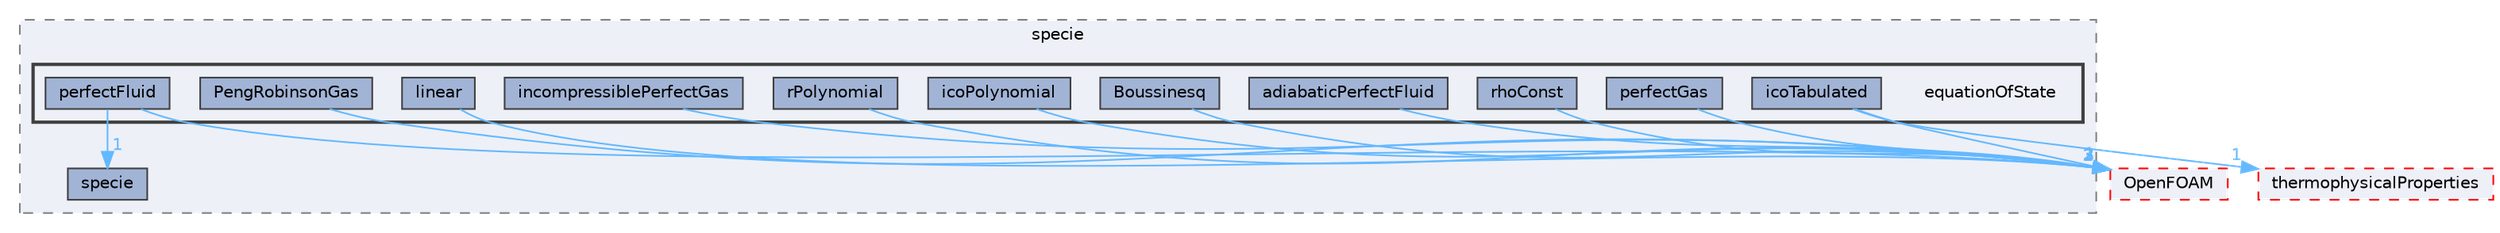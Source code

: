 digraph "src/thermophysicalModels/specie/equationOfState"
{
 // LATEX_PDF_SIZE
  bgcolor="transparent";
  edge [fontname=Helvetica,fontsize=10,labelfontname=Helvetica,labelfontsize=10];
  node [fontname=Helvetica,fontsize=10,shape=box,height=0.2,width=0.4];
  compound=true
  subgraph clusterdir_5c4bf53b114f4c9237cd4ef0431fc9bd {
    graph [ bgcolor="#edf0f7", pencolor="grey50", label="specie", fontname=Helvetica,fontsize=10 style="filled,dashed", URL="dir_5c4bf53b114f4c9237cd4ef0431fc9bd.html",tooltip=""]
  dir_0a4039949b5e30fbb8957147ecb4e7fe [label="specie", fillcolor="#a2b4d6", color="grey25", style="filled", URL="dir_0a4039949b5e30fbb8957147ecb4e7fe.html",tooltip=""];
  subgraph clusterdir_f6178c4a32c891ac3a18c9e9fb558e23 {
    graph [ bgcolor="#edf0f7", pencolor="grey25", label="", fontname=Helvetica,fontsize=10 style="filled,bold", URL="dir_f6178c4a32c891ac3a18c9e9fb558e23.html",tooltip=""]
    dir_f6178c4a32c891ac3a18c9e9fb558e23 [shape=plaintext, label="equationOfState"];
  dir_a809782d685963ac494674de514aca56 [label="adiabaticPerfectFluid", fillcolor="#a2b4d6", color="grey25", style="filled", URL="dir_a809782d685963ac494674de514aca56.html",tooltip=""];
  dir_dc3b9c50f270205104942fbac47c07ce [label="Boussinesq", fillcolor="#a2b4d6", color="grey25", style="filled", URL="dir_dc3b9c50f270205104942fbac47c07ce.html",tooltip=""];
  dir_b27c5aad1a704681b889d1ae71e52df1 [label="icoPolynomial", fillcolor="#a2b4d6", color="grey25", style="filled", URL="dir_b27c5aad1a704681b889d1ae71e52df1.html",tooltip=""];
  dir_7870fe226902cae2aeece542aa2d6cfa [label="icoTabulated", fillcolor="#a2b4d6", color="grey25", style="filled", URL="dir_7870fe226902cae2aeece542aa2d6cfa.html",tooltip=""];
  dir_cd8bdde646702e669c61c41743d3d30c [label="incompressiblePerfectGas", fillcolor="#a2b4d6", color="grey25", style="filled", URL="dir_cd8bdde646702e669c61c41743d3d30c.html",tooltip=""];
  dir_c89996b331caeeeb18fb44e40705e6f5 [label="linear", fillcolor="#a2b4d6", color="grey25", style="filled", URL="dir_c89996b331caeeeb18fb44e40705e6f5.html",tooltip=""];
  dir_bc7ee4baa09c798c10c9687babcace3d [label="PengRobinsonGas", fillcolor="#a2b4d6", color="grey25", style="filled", URL="dir_bc7ee4baa09c798c10c9687babcace3d.html",tooltip=""];
  dir_cd720ca578235ffcdec38560c32dfda2 [label="perfectFluid", fillcolor="#a2b4d6", color="grey25", style="filled", URL="dir_cd720ca578235ffcdec38560c32dfda2.html",tooltip=""];
  dir_418b9b67300e97a8474564e33e969a3d [label="perfectGas", fillcolor="#a2b4d6", color="grey25", style="filled", URL="dir_418b9b67300e97a8474564e33e969a3d.html",tooltip=""];
  dir_e208cb5f6c25d09468d77112d912a170 [label="rhoConst", fillcolor="#a2b4d6", color="grey25", style="filled", URL="dir_e208cb5f6c25d09468d77112d912a170.html",tooltip=""];
  dir_a37918e3ca6e763b57fbce25888c061b [label="rPolynomial", fillcolor="#a2b4d6", color="grey25", style="filled", URL="dir_a37918e3ca6e763b57fbce25888c061b.html",tooltip=""];
  }
  }
  dir_c5473ff19b20e6ec4dfe5c310b3778a8 [label="OpenFOAM", fillcolor="#edf0f7", color="red", style="filled,dashed", URL="dir_c5473ff19b20e6ec4dfe5c310b3778a8.html",tooltip=""];
  dir_e18d608ec106eacfb005ee36ef0e1b8f [label="thermophysicalProperties", fillcolor="#edf0f7", color="red", style="filled,dashed", URL="dir_e18d608ec106eacfb005ee36ef0e1b8f.html",tooltip=""];
  dir_a809782d685963ac494674de514aca56->dir_c5473ff19b20e6ec4dfe5c310b3778a8 [headlabel="2", labeldistance=1.5 headhref="dir_000030_002695.html" href="dir_000030_002695.html" color="steelblue1" fontcolor="steelblue1"];
  dir_dc3b9c50f270205104942fbac47c07ce->dir_c5473ff19b20e6ec4dfe5c310b3778a8 [headlabel="2", labeldistance=1.5 headhref="dir_000337_002695.html" href="dir_000337_002695.html" color="steelblue1" fontcolor="steelblue1"];
  dir_b27c5aad1a704681b889d1ae71e52df1->dir_c5473ff19b20e6ec4dfe5c310b3778a8 [headlabel="3", labeldistance=1.5 headhref="dir_001770_002695.html" href="dir_001770_002695.html" color="steelblue1" fontcolor="steelblue1"];
  dir_7870fe226902cae2aeece542aa2d6cfa->dir_c5473ff19b20e6ec4dfe5c310b3778a8 [headlabel="1", labeldistance=1.5 headhref="dir_001772_002695.html" href="dir_001772_002695.html" color="steelblue1" fontcolor="steelblue1"];
  dir_7870fe226902cae2aeece542aa2d6cfa->dir_e18d608ec106eacfb005ee36ef0e1b8f [headlabel="1", labeldistance=1.5 headhref="dir_001772_004023.html" href="dir_001772_004023.html" color="steelblue1" fontcolor="steelblue1"];
  dir_cd8bdde646702e669c61c41743d3d30c->dir_c5473ff19b20e6ec4dfe5c310b3778a8 [headlabel="2", labeldistance=1.5 headhref="dir_001827_002695.html" href="dir_001827_002695.html" color="steelblue1" fontcolor="steelblue1"];
  dir_c89996b331caeeeb18fb44e40705e6f5->dir_c5473ff19b20e6ec4dfe5c310b3778a8 [headlabel="2", labeldistance=1.5 headhref="dir_002187_002695.html" href="dir_002187_002695.html" color="steelblue1" fontcolor="steelblue1"];
  dir_bc7ee4baa09c798c10c9687babcace3d->dir_c5473ff19b20e6ec4dfe5c310b3778a8 [headlabel="3", labeldistance=1.5 headhref="dir_002866_002695.html" href="dir_002866_002695.html" color="steelblue1" fontcolor="steelblue1"];
  dir_cd720ca578235ffcdec38560c32dfda2->dir_0a4039949b5e30fbb8957147ecb4e7fe [headlabel="1", labeldistance=1.5 headhref="dir_002867_003684.html" href="dir_002867_003684.html" color="steelblue1" fontcolor="steelblue1"];
  dir_cd720ca578235ffcdec38560c32dfda2->dir_c5473ff19b20e6ec4dfe5c310b3778a8 [headlabel="2", labeldistance=1.5 headhref="dir_002867_002695.html" href="dir_002867_002695.html" color="steelblue1" fontcolor="steelblue1"];
  dir_418b9b67300e97a8474564e33e969a3d->dir_c5473ff19b20e6ec4dfe5c310b3778a8 [headlabel="3", labeldistance=1.5 headhref="dir_002868_002695.html" href="dir_002868_002695.html" color="steelblue1" fontcolor="steelblue1"];
  dir_e208cb5f6c25d09468d77112d912a170->dir_c5473ff19b20e6ec4dfe5c310b3778a8 [headlabel="2", labeldistance=1.5 headhref="dir_003339_002695.html" href="dir_003339_002695.html" color="steelblue1" fontcolor="steelblue1"];
  dir_a37918e3ca6e763b57fbce25888c061b->dir_c5473ff19b20e6ec4dfe5c310b3778a8 [headlabel="3", labeldistance=1.5 headhref="dir_003379_002695.html" href="dir_003379_002695.html" color="steelblue1" fontcolor="steelblue1"];
}
